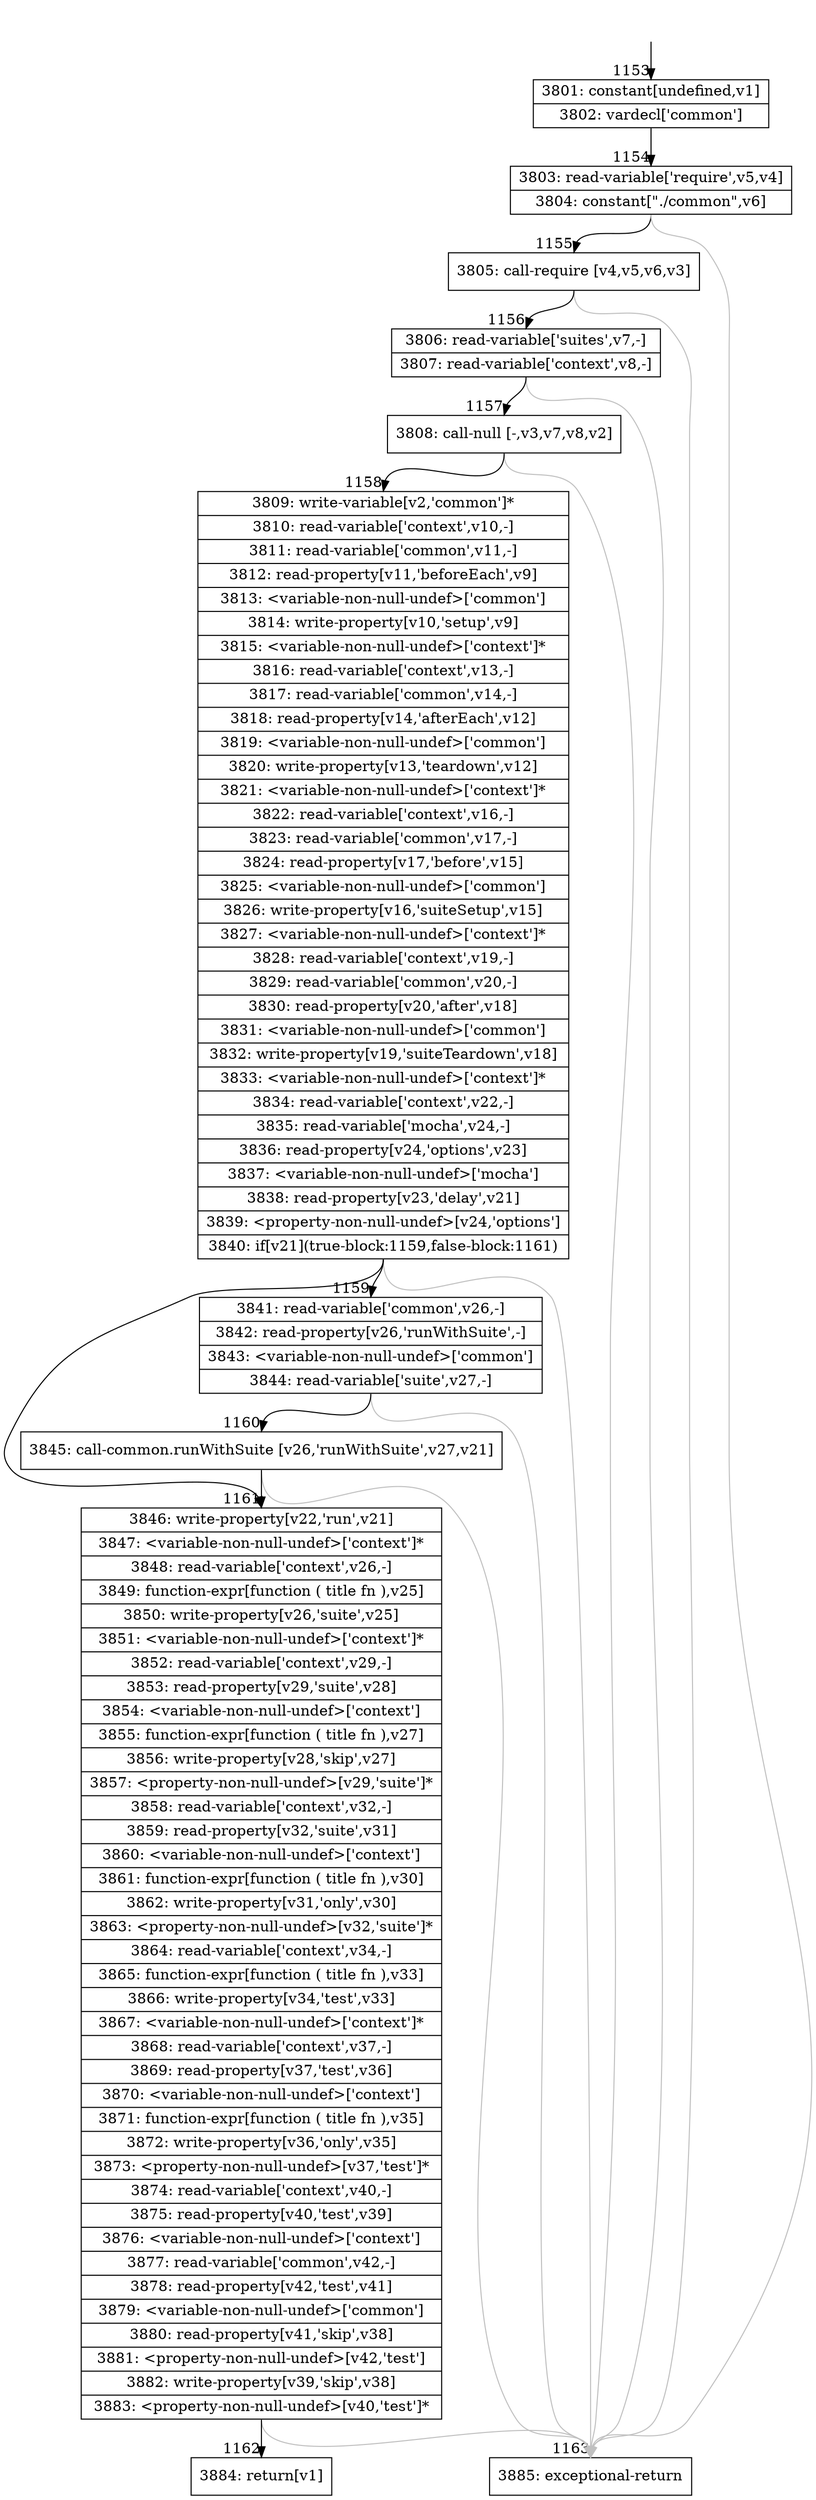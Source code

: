 digraph {
rankdir="TD"
BB_entry108[shape=none,label=""];
BB_entry108 -> BB1153 [tailport=s, headport=n, headlabel="    1153"]
BB1153 [shape=record label="{3801: constant[undefined,v1]|3802: vardecl['common']}" ] 
BB1153 -> BB1154 [tailport=s, headport=n, headlabel="      1154"]
BB1154 [shape=record label="{3803: read-variable['require',v5,v4]|3804: constant[\"./common\",v6]}" ] 
BB1154 -> BB1155 [tailport=s, headport=n, headlabel="      1155"]
BB1154 -> BB1163 [tailport=s, headport=n, color=gray, headlabel="      1163"]
BB1155 [shape=record label="{3805: call-require [v4,v5,v6,v3]}" ] 
BB1155 -> BB1156 [tailport=s, headport=n, headlabel="      1156"]
BB1155 -> BB1163 [tailport=s, headport=n, color=gray]
BB1156 [shape=record label="{3806: read-variable['suites',v7,-]|3807: read-variable['context',v8,-]}" ] 
BB1156 -> BB1157 [tailport=s, headport=n, headlabel="      1157"]
BB1156 -> BB1163 [tailport=s, headport=n, color=gray]
BB1157 [shape=record label="{3808: call-null [-,v3,v7,v8,v2]}" ] 
BB1157 -> BB1158 [tailport=s, headport=n, headlabel="      1158"]
BB1157 -> BB1163 [tailport=s, headport=n, color=gray]
BB1158 [shape=record label="{3809: write-variable[v2,'common']*|3810: read-variable['context',v10,-]|3811: read-variable['common',v11,-]|3812: read-property[v11,'beforeEach',v9]|3813: \<variable-non-null-undef\>['common']|3814: write-property[v10,'setup',v9]|3815: \<variable-non-null-undef\>['context']*|3816: read-variable['context',v13,-]|3817: read-variable['common',v14,-]|3818: read-property[v14,'afterEach',v12]|3819: \<variable-non-null-undef\>['common']|3820: write-property[v13,'teardown',v12]|3821: \<variable-non-null-undef\>['context']*|3822: read-variable['context',v16,-]|3823: read-variable['common',v17,-]|3824: read-property[v17,'before',v15]|3825: \<variable-non-null-undef\>['common']|3826: write-property[v16,'suiteSetup',v15]|3827: \<variable-non-null-undef\>['context']*|3828: read-variable['context',v19,-]|3829: read-variable['common',v20,-]|3830: read-property[v20,'after',v18]|3831: \<variable-non-null-undef\>['common']|3832: write-property[v19,'suiteTeardown',v18]|3833: \<variable-non-null-undef\>['context']*|3834: read-variable['context',v22,-]|3835: read-variable['mocha',v24,-]|3836: read-property[v24,'options',v23]|3837: \<variable-non-null-undef\>['mocha']|3838: read-property[v23,'delay',v21]|3839: \<property-non-null-undef\>[v24,'options']|3840: if[v21](true-block:1159,false-block:1161)}" ] 
BB1158 -> BB1161 [tailport=s, headport=n, headlabel="      1161"]
BB1158 -> BB1159 [tailport=s, headport=n, headlabel="      1159"]
BB1158 -> BB1163 [tailport=s, headport=n, color=gray]
BB1159 [shape=record label="{3841: read-variable['common',v26,-]|3842: read-property[v26,'runWithSuite',-]|3843: \<variable-non-null-undef\>['common']|3844: read-variable['suite',v27,-]}" ] 
BB1159 -> BB1160 [tailport=s, headport=n, headlabel="      1160"]
BB1159 -> BB1163 [tailport=s, headport=n, color=gray]
BB1160 [shape=record label="{3845: call-common.runWithSuite [v26,'runWithSuite',v27,v21]}" ] 
BB1160 -> BB1161 [tailport=s, headport=n]
BB1160 -> BB1163 [tailport=s, headport=n, color=gray]
BB1161 [shape=record label="{3846: write-property[v22,'run',v21]|3847: \<variable-non-null-undef\>['context']*|3848: read-variable['context',v26,-]|3849: function-expr[function ( title fn ),v25]|3850: write-property[v26,'suite',v25]|3851: \<variable-non-null-undef\>['context']*|3852: read-variable['context',v29,-]|3853: read-property[v29,'suite',v28]|3854: \<variable-non-null-undef\>['context']|3855: function-expr[function ( title fn ),v27]|3856: write-property[v28,'skip',v27]|3857: \<property-non-null-undef\>[v29,'suite']*|3858: read-variable['context',v32,-]|3859: read-property[v32,'suite',v31]|3860: \<variable-non-null-undef\>['context']|3861: function-expr[function ( title fn ),v30]|3862: write-property[v31,'only',v30]|3863: \<property-non-null-undef\>[v32,'suite']*|3864: read-variable['context',v34,-]|3865: function-expr[function ( title fn ),v33]|3866: write-property[v34,'test',v33]|3867: \<variable-non-null-undef\>['context']*|3868: read-variable['context',v37,-]|3869: read-property[v37,'test',v36]|3870: \<variable-non-null-undef\>['context']|3871: function-expr[function ( title fn ),v35]|3872: write-property[v36,'only',v35]|3873: \<property-non-null-undef\>[v37,'test']*|3874: read-variable['context',v40,-]|3875: read-property[v40,'test',v39]|3876: \<variable-non-null-undef\>['context']|3877: read-variable['common',v42,-]|3878: read-property[v42,'test',v41]|3879: \<variable-non-null-undef\>['common']|3880: read-property[v41,'skip',v38]|3881: \<property-non-null-undef\>[v42,'test']|3882: write-property[v39,'skip',v38]|3883: \<property-non-null-undef\>[v40,'test']*}" ] 
BB1161 -> BB1162 [tailport=s, headport=n, headlabel="      1162"]
BB1161 -> BB1163 [tailport=s, headport=n, color=gray]
BB1162 [shape=record label="{3884: return[v1]}" ] 
BB1163 [shape=record label="{3885: exceptional-return}" ] 
//#$~ 1398
}
